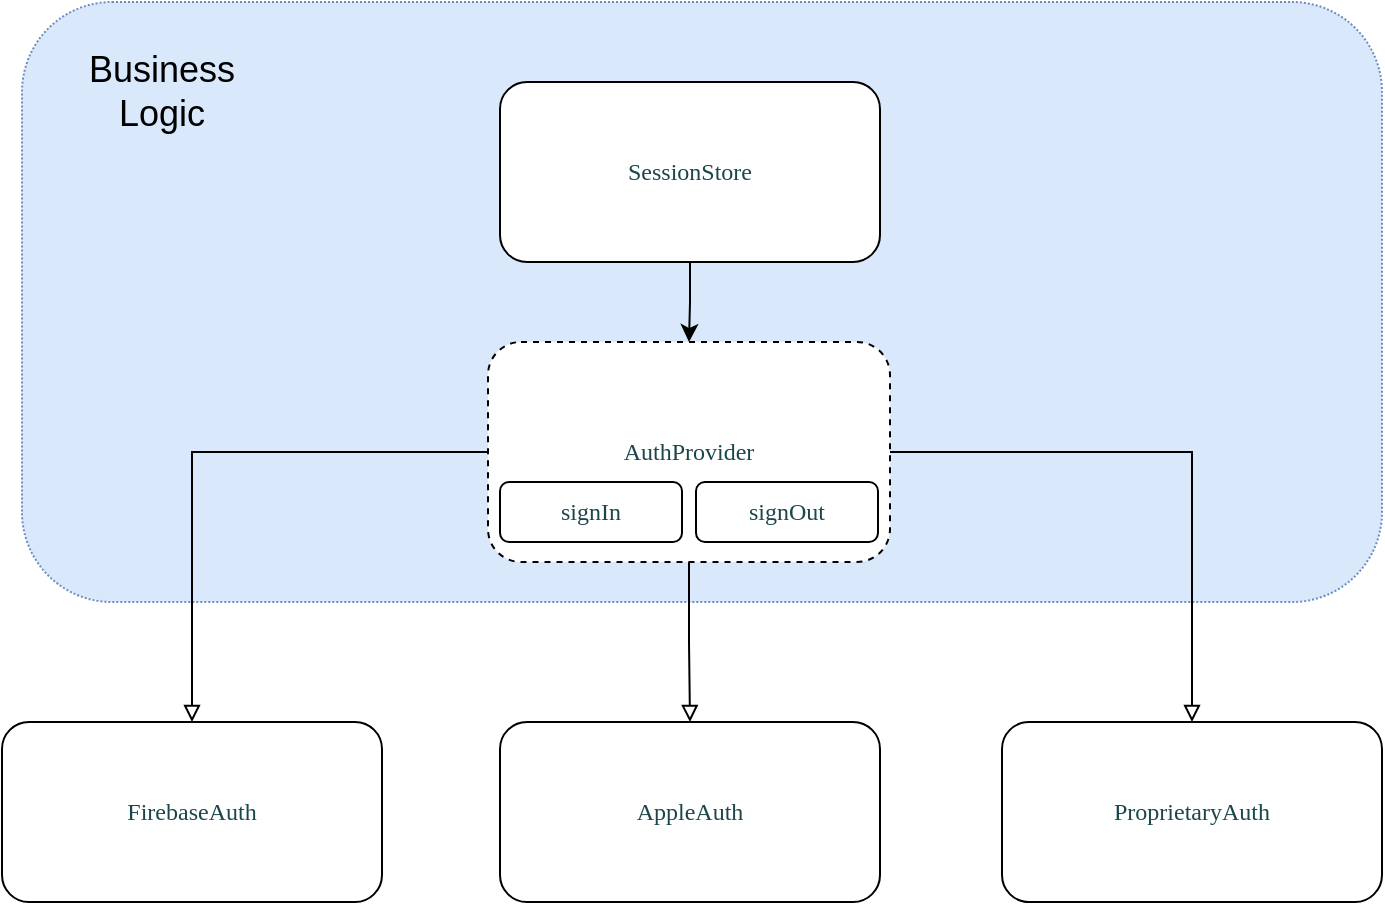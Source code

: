 <mxfile version="15.6.8" type="github">
  <diagram id="MMLj7sYnD8k3ICjtFFn5" name="Page-1">
    <mxGraphModel dx="1234" dy="763" grid="1" gridSize="10" guides="1" tooltips="1" connect="1" arrows="1" fold="1" page="1" pageScale="1" pageWidth="827" pageHeight="1169" math="0" shadow="0">
      <root>
        <mxCell id="0" />
        <mxCell id="1" parent="0" />
        <mxCell id="1WeBkYuhpyHseouhtALH-17" value="" style="rounded=1;whiteSpace=wrap;html=1;fillColor=#dae8fc;dashed=1;dashPattern=1 1;strokeColor=#6c8ebf;" vertex="1" parent="1">
          <mxGeometry x="80" y="30" width="680" height="300" as="geometry" />
        </mxCell>
        <mxCell id="1WeBkYuhpyHseouhtALH-8" style="edgeStyle=orthogonalEdgeStyle;rounded=0;orthogonalLoop=1;jettySize=auto;html=1;exitX=0.5;exitY=1;exitDx=0;exitDy=0;entryX=0.5;entryY=0;entryDx=0;entryDy=0;" edge="1" parent="1" source="1WeBkYuhpyHseouhtALH-6" target="1WeBkYuhpyHseouhtALH-7">
          <mxGeometry relative="1" as="geometry" />
        </mxCell>
        <mxCell id="1WeBkYuhpyHseouhtALH-6" value="&lt;p style=&quot;margin: 0px ; font-stretch: normal ; line-height: normal ; font-family: &amp;#34;menlo&amp;#34; ; color: rgb(28 , 70 , 74) ; background-color: rgb(255 , 255 , 255)&quot;&gt;SessionStore&lt;/p&gt;" style="rounded=1;whiteSpace=wrap;html=1;" vertex="1" parent="1">
          <mxGeometry x="319" y="70" width="190" height="90" as="geometry" />
        </mxCell>
        <mxCell id="1WeBkYuhpyHseouhtALH-14" style="edgeStyle=orthogonalEdgeStyle;rounded=0;orthogonalLoop=1;jettySize=auto;html=1;entryX=0.5;entryY=0;entryDx=0;entryDy=0;endArrow=block;endFill=0;" edge="1" parent="1" source="1WeBkYuhpyHseouhtALH-7" target="1WeBkYuhpyHseouhtALH-11">
          <mxGeometry relative="1" as="geometry" />
        </mxCell>
        <mxCell id="1WeBkYuhpyHseouhtALH-15" style="edgeStyle=orthogonalEdgeStyle;rounded=0;orthogonalLoop=1;jettySize=auto;html=1;endArrow=block;endFill=0;" edge="1" parent="1" source="1WeBkYuhpyHseouhtALH-7" target="1WeBkYuhpyHseouhtALH-12">
          <mxGeometry relative="1" as="geometry" />
        </mxCell>
        <mxCell id="1WeBkYuhpyHseouhtALH-16" style="edgeStyle=orthogonalEdgeStyle;rounded=0;orthogonalLoop=1;jettySize=auto;html=1;entryX=0.5;entryY=0;entryDx=0;entryDy=0;endArrow=block;endFill=0;" edge="1" parent="1" source="1WeBkYuhpyHseouhtALH-7" target="1WeBkYuhpyHseouhtALH-13">
          <mxGeometry relative="1" as="geometry" />
        </mxCell>
        <mxCell id="1WeBkYuhpyHseouhtALH-7" value="&lt;p style=&quot;margin: 0px ; font-stretch: normal ; line-height: normal ; font-family: &amp;#34;menlo&amp;#34; ; color: rgb(28 , 70 , 74) ; background-color: rgb(255 , 255 , 255)&quot;&gt;AuthProvider&lt;/p&gt;" style="rounded=1;whiteSpace=wrap;html=1;dashed=1;" vertex="1" parent="1">
          <mxGeometry x="313" y="200" width="201" height="110" as="geometry" />
        </mxCell>
        <mxCell id="1WeBkYuhpyHseouhtALH-9" value="&lt;p style=&quot;margin: 0px ; font-stretch: normal ; line-height: normal ; font-family: &amp;#34;menlo&amp;#34; ; color: rgb(28 , 70 , 74) ; background-color: rgb(255 , 255 , 255)&quot;&gt;signIn&lt;/p&gt;" style="rounded=1;whiteSpace=wrap;html=1;" vertex="1" parent="1">
          <mxGeometry x="319" y="270" width="91" height="30" as="geometry" />
        </mxCell>
        <mxCell id="1WeBkYuhpyHseouhtALH-10" value="&lt;p style=&quot;margin: 0px ; font-stretch: normal ; line-height: normal ; font-family: &amp;#34;menlo&amp;#34; ; color: rgb(28 , 70 , 74) ; background-color: rgb(255 , 255 , 255)&quot;&gt;signOut&lt;/p&gt;" style="rounded=1;whiteSpace=wrap;html=1;" vertex="1" parent="1">
          <mxGeometry x="417" y="270" width="91" height="30" as="geometry" />
        </mxCell>
        <mxCell id="1WeBkYuhpyHseouhtALH-11" value="&lt;p style=&quot;margin: 0px ; font-stretch: normal ; line-height: normal ; font-family: &amp;#34;menlo&amp;#34; ; color: rgb(28 , 70 , 74) ; background-color: rgb(255 , 255 , 255)&quot;&gt;FirebaseAuth&lt;/p&gt;" style="rounded=1;whiteSpace=wrap;html=1;" vertex="1" parent="1">
          <mxGeometry x="70" y="390" width="190" height="90" as="geometry" />
        </mxCell>
        <mxCell id="1WeBkYuhpyHseouhtALH-12" value="&lt;p style=&quot;margin: 0px ; font-stretch: normal ; line-height: normal ; font-family: &amp;#34;menlo&amp;#34; ; color: rgb(28 , 70 , 74) ; background-color: rgb(255 , 255 , 255)&quot;&gt;AppleAuth&lt;/p&gt;" style="rounded=1;whiteSpace=wrap;html=1;" vertex="1" parent="1">
          <mxGeometry x="319" y="390" width="190" height="90" as="geometry" />
        </mxCell>
        <mxCell id="1WeBkYuhpyHseouhtALH-13" value="&lt;p style=&quot;margin: 0px ; font-stretch: normal ; line-height: normal ; font-family: &amp;#34;menlo&amp;#34; ; color: rgb(28 , 70 , 74) ; background-color: rgb(255 , 255 , 255)&quot;&gt;ProprietaryAuth&lt;/p&gt;" style="rounded=1;whiteSpace=wrap;html=1;" vertex="1" parent="1">
          <mxGeometry x="570" y="390" width="190" height="90" as="geometry" />
        </mxCell>
        <mxCell id="1WeBkYuhpyHseouhtALH-18" value="Business Logic" style="text;html=1;strokeColor=none;fillColor=none;align=center;verticalAlign=middle;whiteSpace=wrap;rounded=0;dashed=1;dashPattern=1 1;fontSize=18;" vertex="1" parent="1">
          <mxGeometry x="120" y="60" width="60" height="30" as="geometry" />
        </mxCell>
      </root>
    </mxGraphModel>
  </diagram>
</mxfile>
